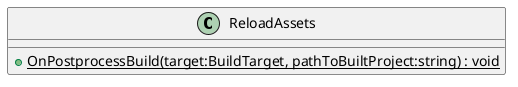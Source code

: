 @startuml
class ReloadAssets {
    + {static} OnPostprocessBuild(target:BuildTarget, pathToBuiltProject:string) : void
}
@enduml
